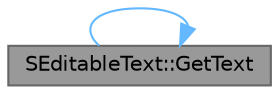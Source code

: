 digraph "SEditableText::GetText"
{
 // INTERACTIVE_SVG=YES
 // LATEX_PDF_SIZE
  bgcolor="transparent";
  edge [fontname=Helvetica,fontsize=10,labelfontname=Helvetica,labelfontsize=10];
  node [fontname=Helvetica,fontsize=10,shape=box,height=0.2,width=0.4];
  rankdir="LR";
  Node1 [id="Node000001",label="SEditableText::GetText",height=0.2,width=0.4,color="gray40", fillcolor="grey60", style="filled", fontcolor="black",tooltip="Returns the text string."];
  Node1 -> Node1 [id="edge1_Node000001_Node000001",color="steelblue1",style="solid",tooltip=" "];
}
